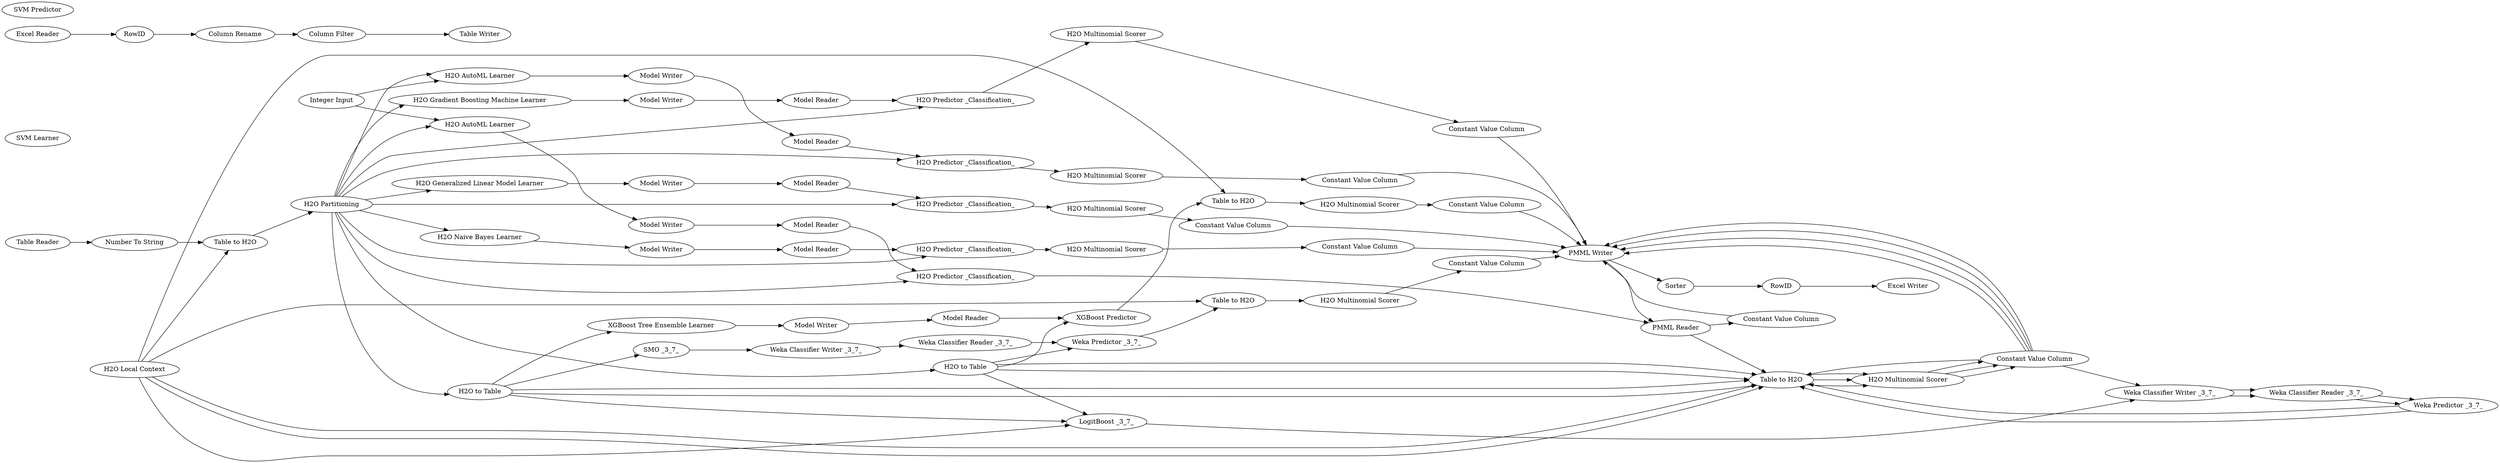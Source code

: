 digraph {
	473 [label="H2O Local Context"]
	474 [label="Table to H2O"]
	477 [label="H2O Partitioning"]
	479 [label="Integer Input"]
	566 [label="H2O AutoML Learner"]
	568 [label="Number To String"]
	576 [label="H2O Predictor _Classification_"]
	577 [label="H2O Generalized Linear Model Learner"]
	578 [label="H2O Gradient Boosting Machine Learner"]
	580 [label="H2O Naive Bayes Learner"]
	582 [label="H2O Predictor _Classification_"]
	583 [label="H2O Multinomial Scorer"]
	585 [label="Constant Value Column"]
	586 [label="H2O Multinomial Scorer"]
	587 [label="Constant Value Column"]
	590 [label="Model Reader"]
	591 [label="Model Writer"]
	592 [label="Model Reader"]
	593 [label="Model Writer"]
	594 [label="H2O Multinomial Scorer"]
	595 [label="Constant Value Column"]
	596 [label="H2O Predictor _Classification_"]
	598 [label="Model Reader"]
	599 [label="Model Writer"]
	600 [label="H2O Multinomial Scorer"]
	601 [label="Constant Value Column"]
	602 [label="H2O Predictor _Classification_"]
	603 [label="Model Reader"]
	604 [label="Model Writer"]
	606 [label="XGBoost Tree Ensemble Learner"]
	607 [label="H2O to Table"]
	608 [label="H2O to Table"]
	609 [label="XGBoost Predictor"]
	610 [label="Model Reader"]
	611 [label="Model Writer"]
	612 [label="Table to H2O"]
	613 [label="H2O Multinomial Scorer"]
	614 [label="Constant Value Column"]
	615 [label="SMO _3_7_"]
	619 [label="Weka Predictor _3_7_"]
	620 [label="Weka Classifier Writer _3_7_"]
	621 [label="Weka Classifier Reader _3_7_"]
	625 [label="H2O Multinomial Scorer"]
	626 [label="Constant Value Column"]
	627 [label="Table to H2O"]
	629 [label="Weka Classifier Writer _3_7_"]
	630 [label="Weka Classifier Reader _3_7_"]
	631 [label="LogitBoost _3_7_"]
	633 [label="H2O Multinomial Scorer"]
	634 [label="Constant Value Column"]
	635 [label="Table to H2O"]
	636 [label="Weka Predictor _3_7_"]
	629 [label="Weka Classifier Writer _3_7_"]
	630 [label="Weka Classifier Reader _3_7_"]
	633 [label="H2O Multinomial Scorer"]
	634 [label="Constant Value Column"]
	635 [label="Table to H2O"]
	636 [label="Weka Predictor _3_7_"]
	637 [label="AdaBoostM1 _3_7_"]
	639 [label=Concatenate]
	640 [label="H2O Multinomial Scorer"]
	641 [label="H2O Predictor _Classification_"]
	642 [label="Constant Value Column"]
	643 [label="H2O AutoML Learner"]
	644 [label="Model Reader"]
	645 [label="Model Writer"]
	646 [label=Sorter]
	647 [label=RowID]
	648 [label="Excel Writer"]
	654 [label="Table Reader"]
	656 [label="Excel Reader"]
	657 [label="Column Rename"]
	658 [label=RowID]
	659 [label="Column Filter"]
	660 [label="Table Writer"]
	633 [label="H2O Multinomial Scorer"]
	634 [label="Constant Value Column"]
	635 [label="Table to H2O"]
	637 [label="SVM Learner"]
	638 [label="SVM Predictor"]
	639 [label="PMML Writer"]
	640 [label="PMML Reader"]
	629 -> 630
	630 -> 636
	631 -> 629
	633 -> 634
	635 -> 633
	636 -> 635
	629 -> 630
	630 -> 636
	633 -> 634
	635 -> 633
	636 -> 635
	634 -> 629
	656 -> 658
	657 -> 659
	658 -> 657
	659 -> 660
	633 -> 634
	635 -> 633
	634 -> 639
	634 -> 635
	639 -> 640
	640 -> 635
	473 -> 474
	473 -> 631
	473 -> 635
	473 -> 627
	473 -> 612
	473 -> 635
	474 -> 477
	477 -> 607
	477 -> 602
	477 -> 596
	477 -> 580
	477 -> 582
	477 -> 577
	477 -> 576
	477 -> 578
	477 -> 608
	477 -> 641
	477 -> 643
	477 -> 566
	479 -> 643
	479 -> 566
	566 -> 593
	568 -> 474
	576 -> 586
	577 -> 604
	578 -> 591
	580 -> 599
	582 -> 583
	583 -> 585
	585 -> 639
	586 -> 587
	587 -> 639
	590 -> 582
	591 -> 590
	592 -> 576
	593 -> 592
	594 -> 595
	595 -> 639
	596 -> 594
	598 -> 596
	599 -> 598
	600 -> 601
	601 -> 639
	602 -> 600
	603 -> 602
	604 -> 603
	606 -> 611
	607 -> 606
	607 -> 635
	607 -> 631
	607 -> 615
	607 -> 635
	608 -> 609
	608 -> 619
	608 -> 631
	608 -> 635
	608 -> 635
	609 -> 612
	610 -> 609
	611 -> 610
	612 -> 613
	613 -> 614
	614 -> 639
	615 -> 620
	619 -> 627
	620 -> 621
	621 -> 619
	625 -> 626
	626 -> 639
	627 -> 625
	634 -> 639
	634 -> 639
	639 -> 646
	640 -> 642
	641 -> 640
	642 -> 639
	643 -> 645
	644 -> 641
	645 -> 644
	646 -> 647
	647 -> 648
	654 -> 568
	634 -> 639
	rankdir=LR
}
